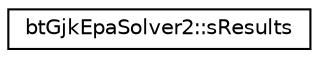 digraph "Graphical Class Hierarchy"
{
  edge [fontname="Helvetica",fontsize="10",labelfontname="Helvetica",labelfontsize="10"];
  node [fontname="Helvetica",fontsize="10",shape=record];
  rankdir="LR";
  Node1 [label="btGjkEpaSolver2::sResults",height=0.2,width=0.4,color="black", fillcolor="white", style="filled",URL="$structbt_gjk_epa_solver2_1_1s_results.html"];
}

